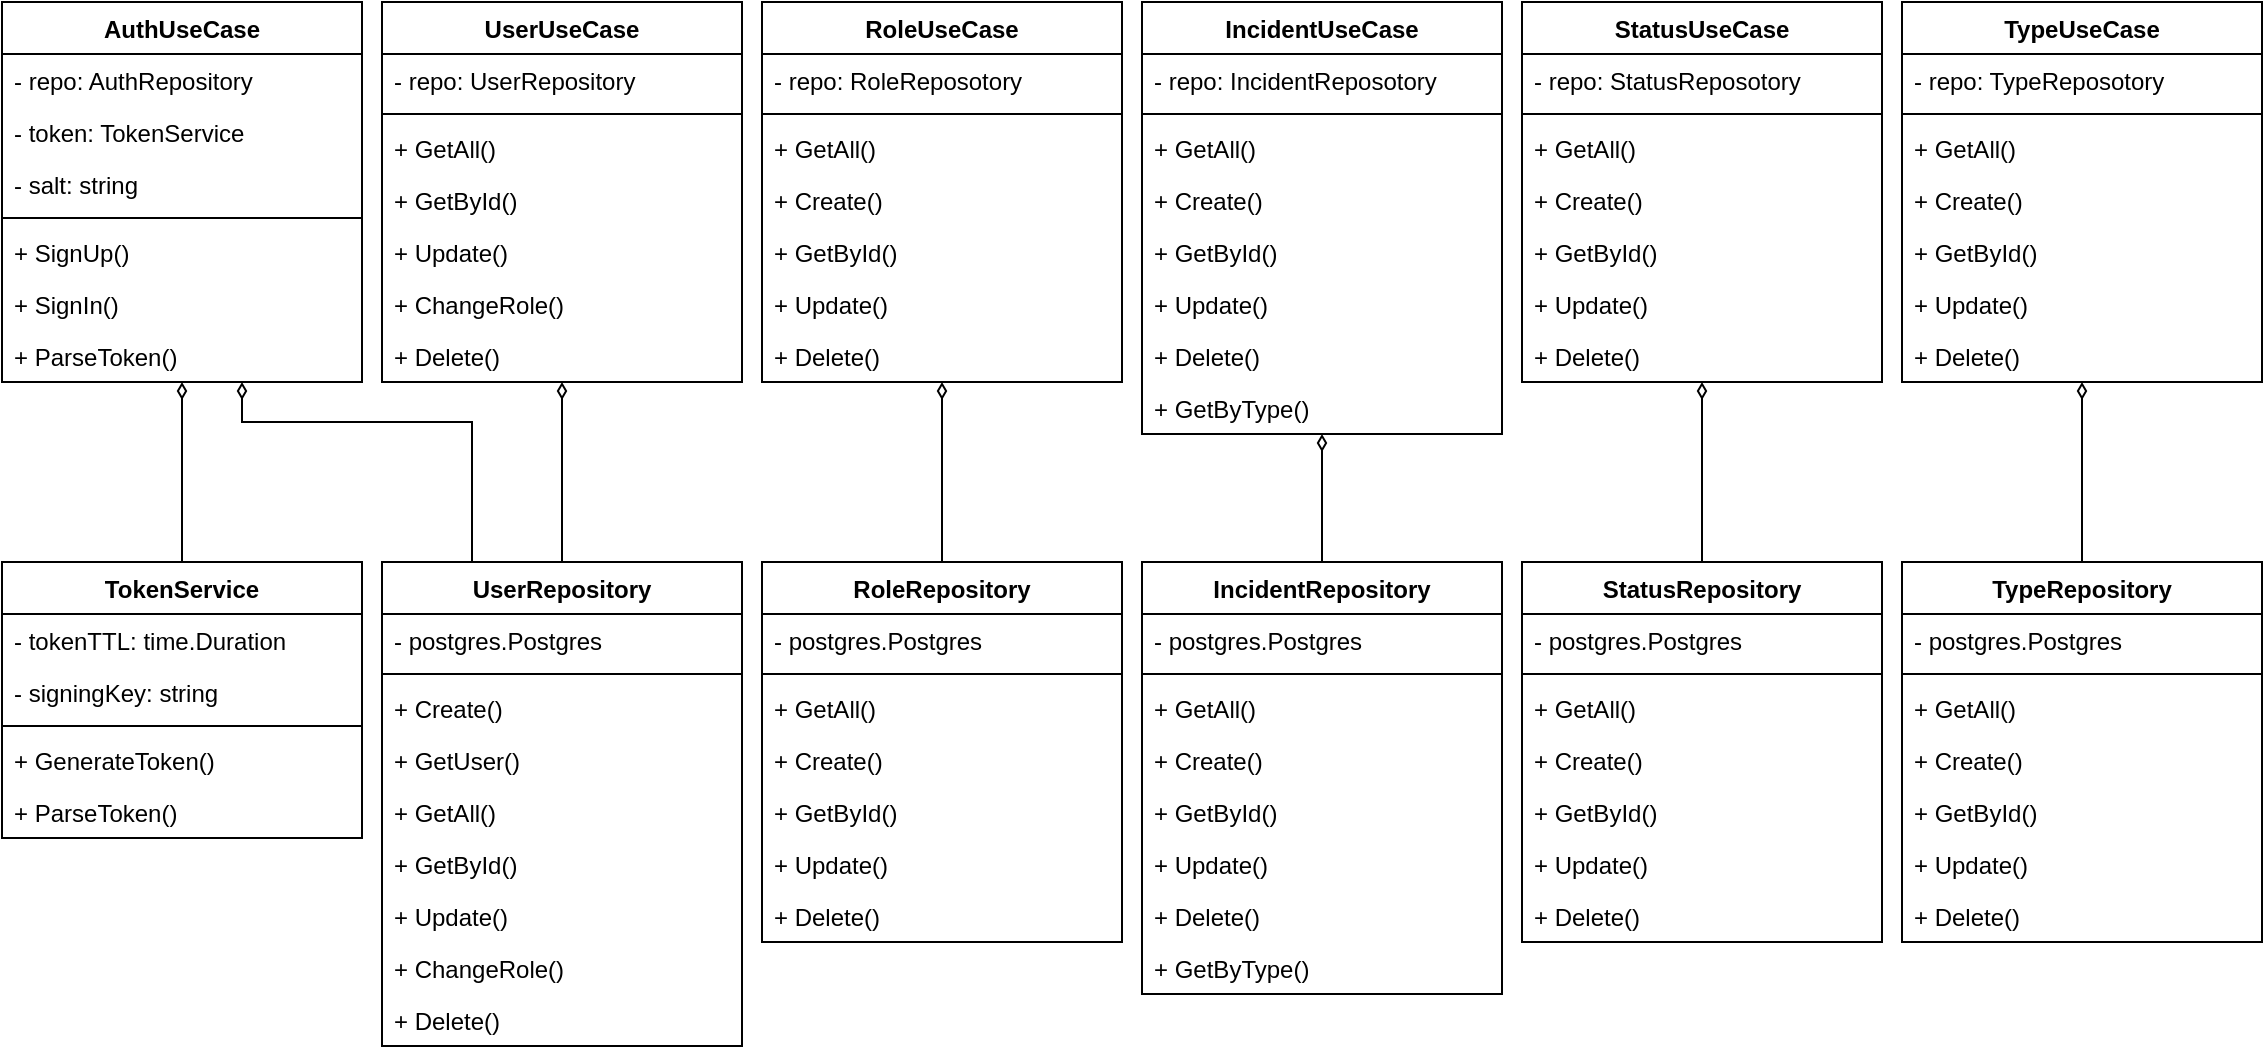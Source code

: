 <mxfile version="20.4.0" type="device"><diagram id="hxi-v8QIqHWtmSfcAYqs" name="Page-1"><mxGraphModel dx="3370" dy="1910" grid="1" gridSize="10" guides="1" tooltips="1" connect="1" arrows="1" fold="1" page="1" pageScale="1" pageWidth="827" pageHeight="1169" math="0" shadow="0"><root><mxCell id="0"/><mxCell id="1" parent="0"/><mxCell id="-iTE9KwdI8oglLMs2xam-2" style="edgeStyle=orthogonalEdgeStyle;rounded=0;orthogonalLoop=1;jettySize=auto;html=1;exitX=0.5;exitY=1;exitDx=0;exitDy=0;entryX=0.5;entryY=0;entryDx=0;entryDy=0;endArrow=none;endFill=0;startArrow=diamondThin;startFill=0;" parent="1" source="R_K7-tKLQok7A11dLShq-54" target="R_K7-tKLQok7A11dLShq-229" edge="1"><mxGeometry relative="1" as="geometry"/></mxCell><mxCell id="R_K7-tKLQok7A11dLShq-54" value="AuthUseCase" style="swimlane;fontStyle=1;align=center;verticalAlign=top;childLayout=stackLayout;horizontal=1;startSize=26;horizontalStack=0;resizeParent=1;resizeParentMax=0;resizeLast=0;collapsible=1;marginBottom=0;" parent="1" vertex="1"><mxGeometry x="440" y="120" width="180" height="190" as="geometry"/></mxCell><mxCell id="R_K7-tKLQok7A11dLShq-55" value="- repo: AuthRepository&#xA;" style="text;strokeColor=none;fillColor=none;align=left;verticalAlign=top;spacingLeft=4;spacingRight=4;overflow=hidden;rotatable=0;points=[[0,0.5],[1,0.5]];portConstraint=eastwest;" parent="R_K7-tKLQok7A11dLShq-54" vertex="1"><mxGeometry y="26" width="180" height="26" as="geometry"/></mxCell><mxCell id="R_K7-tKLQok7A11dLShq-101" value="- token: TokenService" style="text;strokeColor=none;fillColor=none;align=left;verticalAlign=top;spacingLeft=4;spacingRight=4;overflow=hidden;rotatable=0;points=[[0,0.5],[1,0.5]];portConstraint=eastwest;" parent="R_K7-tKLQok7A11dLShq-54" vertex="1"><mxGeometry y="52" width="180" height="26" as="geometry"/></mxCell><mxCell id="R_K7-tKLQok7A11dLShq-100" value="- salt: string" style="text;strokeColor=none;fillColor=none;align=left;verticalAlign=top;spacingLeft=4;spacingRight=4;overflow=hidden;rotatable=0;points=[[0,0.5],[1,0.5]];portConstraint=eastwest;" parent="R_K7-tKLQok7A11dLShq-54" vertex="1"><mxGeometry y="78" width="180" height="26" as="geometry"/></mxCell><mxCell id="R_K7-tKLQok7A11dLShq-56" value="" style="line;strokeWidth=1;fillColor=none;align=left;verticalAlign=middle;spacingTop=-1;spacingLeft=3;spacingRight=3;rotatable=0;labelPosition=right;points=[];portConstraint=eastwest;strokeColor=inherit;" parent="R_K7-tKLQok7A11dLShq-54" vertex="1"><mxGeometry y="104" width="180" height="8" as="geometry"/></mxCell><mxCell id="R_K7-tKLQok7A11dLShq-57" value="+ SignUp()&#xA;" style="text;strokeColor=none;fillColor=none;align=left;verticalAlign=top;spacingLeft=4;spacingRight=4;overflow=hidden;rotatable=0;points=[[0,0.5],[1,0.5]];portConstraint=eastwest;" parent="R_K7-tKLQok7A11dLShq-54" vertex="1"><mxGeometry y="112" width="180" height="26" as="geometry"/></mxCell><mxCell id="R_K7-tKLQok7A11dLShq-58" value="+ SignIn()" style="text;strokeColor=none;fillColor=none;align=left;verticalAlign=top;spacingLeft=4;spacingRight=4;overflow=hidden;rotatable=0;points=[[0,0.5],[1,0.5]];portConstraint=eastwest;" parent="R_K7-tKLQok7A11dLShq-54" vertex="1"><mxGeometry y="138" width="180" height="26" as="geometry"/></mxCell><mxCell id="R_K7-tKLQok7A11dLShq-102" value="+ ParseToken()" style="text;strokeColor=none;fillColor=none;align=left;verticalAlign=top;spacingLeft=4;spacingRight=4;overflow=hidden;rotatable=0;points=[[0,0.5],[1,0.5]];portConstraint=eastwest;" parent="R_K7-tKLQok7A11dLShq-54" vertex="1"><mxGeometry y="164" width="180" height="26" as="geometry"/></mxCell><mxCell id="-iTE9KwdI8oglLMs2xam-5" style="edgeStyle=orthogonalEdgeStyle;rounded=0;orthogonalLoop=1;jettySize=auto;html=1;exitX=0.5;exitY=1;exitDx=0;exitDy=0;startArrow=diamondThin;startFill=0;endArrow=none;endFill=0;" parent="1" source="R_K7-tKLQok7A11dLShq-59" target="R_K7-tKLQok7A11dLShq-188" edge="1"><mxGeometry relative="1" as="geometry"/></mxCell><mxCell id="R_K7-tKLQok7A11dLShq-59" value="UserUseCase" style="swimlane;fontStyle=1;align=center;verticalAlign=top;childLayout=stackLayout;horizontal=1;startSize=26;horizontalStack=0;resizeParent=1;resizeParentMax=0;resizeLast=0;collapsible=1;marginBottom=0;" parent="1" vertex="1"><mxGeometry x="630" y="120" width="180" height="190" as="geometry"/></mxCell><mxCell id="R_K7-tKLQok7A11dLShq-60" value="- repo: UserRepository" style="text;strokeColor=none;fillColor=none;align=left;verticalAlign=top;spacingLeft=4;spacingRight=4;overflow=hidden;rotatable=0;points=[[0,0.5],[1,0.5]];portConstraint=eastwest;" parent="R_K7-tKLQok7A11dLShq-59" vertex="1"><mxGeometry y="26" width="180" height="26" as="geometry"/></mxCell><mxCell id="R_K7-tKLQok7A11dLShq-61" value="" style="line;strokeWidth=1;fillColor=none;align=left;verticalAlign=middle;spacingTop=-1;spacingLeft=3;spacingRight=3;rotatable=0;labelPosition=right;points=[];portConstraint=eastwest;strokeColor=inherit;" parent="R_K7-tKLQok7A11dLShq-59" vertex="1"><mxGeometry y="52" width="180" height="8" as="geometry"/></mxCell><mxCell id="R_K7-tKLQok7A11dLShq-62" value="+ GetAll()" style="text;strokeColor=none;fillColor=none;align=left;verticalAlign=top;spacingLeft=4;spacingRight=4;overflow=hidden;rotatable=0;points=[[0,0.5],[1,0.5]];portConstraint=eastwest;" parent="R_K7-tKLQok7A11dLShq-59" vertex="1"><mxGeometry y="60" width="180" height="26" as="geometry"/></mxCell><mxCell id="R_K7-tKLQok7A11dLShq-63" value="+ GetById()" style="text;strokeColor=none;fillColor=none;align=left;verticalAlign=top;spacingLeft=4;spacingRight=4;overflow=hidden;rotatable=0;points=[[0,0.5],[1,0.5]];portConstraint=eastwest;" parent="R_K7-tKLQok7A11dLShq-59" vertex="1"><mxGeometry y="86" width="180" height="26" as="geometry"/></mxCell><mxCell id="R_K7-tKLQok7A11dLShq-64" value="+ Update()  &#xA;" style="text;strokeColor=none;fillColor=none;align=left;verticalAlign=top;spacingLeft=4;spacingRight=4;overflow=hidden;rotatable=0;points=[[0,0.5],[1,0.5]];portConstraint=eastwest;" parent="R_K7-tKLQok7A11dLShq-59" vertex="1"><mxGeometry y="112" width="180" height="26" as="geometry"/></mxCell><mxCell id="R_K7-tKLQok7A11dLShq-65" value="+ ChangeRole()" style="text;strokeColor=none;fillColor=none;align=left;verticalAlign=top;spacingLeft=4;spacingRight=4;overflow=hidden;rotatable=0;points=[[0,0.5],[1,0.5]];portConstraint=eastwest;" parent="R_K7-tKLQok7A11dLShq-59" vertex="1"><mxGeometry y="138" width="180" height="26" as="geometry"/></mxCell><mxCell id="R_K7-tKLQok7A11dLShq-66" value="+ Delete()" style="text;strokeColor=none;fillColor=none;align=left;verticalAlign=top;spacingLeft=4;spacingRight=4;overflow=hidden;rotatable=0;points=[[0,0.5],[1,0.5]];portConstraint=eastwest;" parent="R_K7-tKLQok7A11dLShq-59" vertex="1"><mxGeometry y="164" width="180" height="26" as="geometry"/></mxCell><mxCell id="-iTE9KwdI8oglLMs2xam-7" style="edgeStyle=orthogonalEdgeStyle;rounded=0;orthogonalLoop=1;jettySize=auto;html=1;startArrow=diamondThin;startFill=0;endArrow=none;endFill=0;" parent="1" source="R_K7-tKLQok7A11dLShq-67" target="R_K7-tKLQok7A11dLShq-196" edge="1"><mxGeometry relative="1" as="geometry"/></mxCell><mxCell id="R_K7-tKLQok7A11dLShq-67" value="IncidentUseCase" style="swimlane;fontStyle=1;align=center;verticalAlign=top;childLayout=stackLayout;horizontal=1;startSize=26;horizontalStack=0;resizeParent=1;resizeParentMax=0;resizeLast=0;collapsible=1;marginBottom=0;" parent="1" vertex="1"><mxGeometry x="1010" y="120" width="180" height="216" as="geometry"/></mxCell><mxCell id="R_K7-tKLQok7A11dLShq-68" value="- repo: IncidentReposotory" style="text;strokeColor=none;fillColor=none;align=left;verticalAlign=top;spacingLeft=4;spacingRight=4;overflow=hidden;rotatable=0;points=[[0,0.5],[1,0.5]];portConstraint=eastwest;" parent="R_K7-tKLQok7A11dLShq-67" vertex="1"><mxGeometry y="26" width="180" height="26" as="geometry"/></mxCell><mxCell id="R_K7-tKLQok7A11dLShq-69" value="" style="line;strokeWidth=1;fillColor=none;align=left;verticalAlign=middle;spacingTop=-1;spacingLeft=3;spacingRight=3;rotatable=0;labelPosition=right;points=[];portConstraint=eastwest;strokeColor=inherit;" parent="R_K7-tKLQok7A11dLShq-67" vertex="1"><mxGeometry y="52" width="180" height="8" as="geometry"/></mxCell><mxCell id="R_K7-tKLQok7A11dLShq-70" value="+ GetAll()" style="text;strokeColor=none;fillColor=none;align=left;verticalAlign=top;spacingLeft=4;spacingRight=4;overflow=hidden;rotatable=0;points=[[0,0.5],[1,0.5]];portConstraint=eastwest;" parent="R_K7-tKLQok7A11dLShq-67" vertex="1"><mxGeometry y="60" width="180" height="26" as="geometry"/></mxCell><mxCell id="R_K7-tKLQok7A11dLShq-71" value="+ Create()" style="text;strokeColor=none;fillColor=none;align=left;verticalAlign=top;spacingLeft=4;spacingRight=4;overflow=hidden;rotatable=0;points=[[0,0.5],[1,0.5]];portConstraint=eastwest;" parent="R_K7-tKLQok7A11dLShq-67" vertex="1"><mxGeometry y="86" width="180" height="26" as="geometry"/></mxCell><mxCell id="R_K7-tKLQok7A11dLShq-72" value="+ GetById()" style="text;strokeColor=none;fillColor=none;align=left;verticalAlign=top;spacingLeft=4;spacingRight=4;overflow=hidden;rotatable=0;points=[[0,0.5],[1,0.5]];portConstraint=eastwest;" parent="R_K7-tKLQok7A11dLShq-67" vertex="1"><mxGeometry y="112" width="180" height="26" as="geometry"/></mxCell><mxCell id="R_K7-tKLQok7A11dLShq-73" value="+ Update()  &#xA;" style="text;strokeColor=none;fillColor=none;align=left;verticalAlign=top;spacingLeft=4;spacingRight=4;overflow=hidden;rotatable=0;points=[[0,0.5],[1,0.5]];portConstraint=eastwest;" parent="R_K7-tKLQok7A11dLShq-67" vertex="1"><mxGeometry y="138" width="180" height="26" as="geometry"/></mxCell><mxCell id="R_K7-tKLQok7A11dLShq-74" value="+ Delete()" style="text;strokeColor=none;fillColor=none;align=left;verticalAlign=top;spacingLeft=4;spacingRight=4;overflow=hidden;rotatable=0;points=[[0,0.5],[1,0.5]];portConstraint=eastwest;" parent="R_K7-tKLQok7A11dLShq-67" vertex="1"><mxGeometry y="164" width="180" height="26" as="geometry"/></mxCell><mxCell id="R_K7-tKLQok7A11dLShq-75" value="+ GetByType()" style="text;strokeColor=none;fillColor=none;align=left;verticalAlign=top;spacingLeft=4;spacingRight=4;overflow=hidden;rotatable=0;points=[[0,0.5],[1,0.5]];portConstraint=eastwest;" parent="R_K7-tKLQok7A11dLShq-67" vertex="1"><mxGeometry y="190" width="180" height="26" as="geometry"/></mxCell><mxCell id="-iTE9KwdI8oglLMs2xam-8" style="edgeStyle=orthogonalEdgeStyle;rounded=0;orthogonalLoop=1;jettySize=auto;html=1;entryX=0.5;entryY=0;entryDx=0;entryDy=0;startArrow=diamondThin;startFill=0;endArrow=none;endFill=0;" parent="1" source="R_K7-tKLQok7A11dLShq-113" target="R_K7-tKLQok7A11dLShq-213" edge="1"><mxGeometry relative="1" as="geometry"/></mxCell><mxCell id="R_K7-tKLQok7A11dLShq-113" value="StatusUseCase" style="swimlane;fontStyle=1;align=center;verticalAlign=top;childLayout=stackLayout;horizontal=1;startSize=26;horizontalStack=0;resizeParent=1;resizeParentMax=0;resizeLast=0;collapsible=1;marginBottom=0;" parent="1" vertex="1"><mxGeometry x="1200" y="120" width="180" height="190" as="geometry"/></mxCell><mxCell id="R_K7-tKLQok7A11dLShq-114" value="- repo: StatusReposotory" style="text;strokeColor=none;fillColor=none;align=left;verticalAlign=top;spacingLeft=4;spacingRight=4;overflow=hidden;rotatable=0;points=[[0,0.5],[1,0.5]];portConstraint=eastwest;" parent="R_K7-tKLQok7A11dLShq-113" vertex="1"><mxGeometry y="26" width="180" height="26" as="geometry"/></mxCell><mxCell id="R_K7-tKLQok7A11dLShq-115" value="" style="line;strokeWidth=1;fillColor=none;align=left;verticalAlign=middle;spacingTop=-1;spacingLeft=3;spacingRight=3;rotatable=0;labelPosition=right;points=[];portConstraint=eastwest;strokeColor=inherit;" parent="R_K7-tKLQok7A11dLShq-113" vertex="1"><mxGeometry y="52" width="180" height="8" as="geometry"/></mxCell><mxCell id="R_K7-tKLQok7A11dLShq-116" value="+ GetAll()" style="text;strokeColor=none;fillColor=none;align=left;verticalAlign=top;spacingLeft=4;spacingRight=4;overflow=hidden;rotatable=0;points=[[0,0.5],[1,0.5]];portConstraint=eastwest;" parent="R_K7-tKLQok7A11dLShq-113" vertex="1"><mxGeometry y="60" width="180" height="26" as="geometry"/></mxCell><mxCell id="R_K7-tKLQok7A11dLShq-117" value="+ Create()" style="text;strokeColor=none;fillColor=none;align=left;verticalAlign=top;spacingLeft=4;spacingRight=4;overflow=hidden;rotatable=0;points=[[0,0.5],[1,0.5]];portConstraint=eastwest;" parent="R_K7-tKLQok7A11dLShq-113" vertex="1"><mxGeometry y="86" width="180" height="26" as="geometry"/></mxCell><mxCell id="R_K7-tKLQok7A11dLShq-118" value="+ GetById()" style="text;strokeColor=none;fillColor=none;align=left;verticalAlign=top;spacingLeft=4;spacingRight=4;overflow=hidden;rotatable=0;points=[[0,0.5],[1,0.5]];portConstraint=eastwest;" parent="R_K7-tKLQok7A11dLShq-113" vertex="1"><mxGeometry y="112" width="180" height="26" as="geometry"/></mxCell><mxCell id="R_K7-tKLQok7A11dLShq-119" value="+ Update()  &#xA;" style="text;strokeColor=none;fillColor=none;align=left;verticalAlign=top;spacingLeft=4;spacingRight=4;overflow=hidden;rotatable=0;points=[[0,0.5],[1,0.5]];portConstraint=eastwest;" parent="R_K7-tKLQok7A11dLShq-113" vertex="1"><mxGeometry y="138" width="180" height="26" as="geometry"/></mxCell><mxCell id="R_K7-tKLQok7A11dLShq-120" value="+ Delete()" style="text;strokeColor=none;fillColor=none;align=left;verticalAlign=top;spacingLeft=4;spacingRight=4;overflow=hidden;rotatable=0;points=[[0,0.5],[1,0.5]];portConstraint=eastwest;" parent="R_K7-tKLQok7A11dLShq-113" vertex="1"><mxGeometry y="164" width="180" height="26" as="geometry"/></mxCell><mxCell id="-iTE9KwdI8oglLMs2xam-9" style="edgeStyle=orthogonalEdgeStyle;rounded=0;orthogonalLoop=1;jettySize=auto;html=1;startArrow=diamondThin;startFill=0;endArrow=none;endFill=0;" parent="1" source="R_K7-tKLQok7A11dLShq-121" target="R_K7-tKLQok7A11dLShq-221" edge="1"><mxGeometry relative="1" as="geometry"/></mxCell><mxCell id="R_K7-tKLQok7A11dLShq-121" value="TypeUseCase" style="swimlane;fontStyle=1;align=center;verticalAlign=top;childLayout=stackLayout;horizontal=1;startSize=26;horizontalStack=0;resizeParent=1;resizeParentMax=0;resizeLast=0;collapsible=1;marginBottom=0;" parent="1" vertex="1"><mxGeometry x="1390" y="120" width="180" height="190" as="geometry"/></mxCell><mxCell id="R_K7-tKLQok7A11dLShq-122" value="- repo: TypeReposotory" style="text;strokeColor=none;fillColor=none;align=left;verticalAlign=top;spacingLeft=4;spacingRight=4;overflow=hidden;rotatable=0;points=[[0,0.5],[1,0.5]];portConstraint=eastwest;" parent="R_K7-tKLQok7A11dLShq-121" vertex="1"><mxGeometry y="26" width="180" height="26" as="geometry"/></mxCell><mxCell id="R_K7-tKLQok7A11dLShq-123" value="" style="line;strokeWidth=1;fillColor=none;align=left;verticalAlign=middle;spacingTop=-1;spacingLeft=3;spacingRight=3;rotatable=0;labelPosition=right;points=[];portConstraint=eastwest;strokeColor=inherit;" parent="R_K7-tKLQok7A11dLShq-121" vertex="1"><mxGeometry y="52" width="180" height="8" as="geometry"/></mxCell><mxCell id="R_K7-tKLQok7A11dLShq-124" value="+ GetAll()" style="text;strokeColor=none;fillColor=none;align=left;verticalAlign=top;spacingLeft=4;spacingRight=4;overflow=hidden;rotatable=0;points=[[0,0.5],[1,0.5]];portConstraint=eastwest;" parent="R_K7-tKLQok7A11dLShq-121" vertex="1"><mxGeometry y="60" width="180" height="26" as="geometry"/></mxCell><mxCell id="R_K7-tKLQok7A11dLShq-125" value="+ Create()" style="text;strokeColor=none;fillColor=none;align=left;verticalAlign=top;spacingLeft=4;spacingRight=4;overflow=hidden;rotatable=0;points=[[0,0.5],[1,0.5]];portConstraint=eastwest;" parent="R_K7-tKLQok7A11dLShq-121" vertex="1"><mxGeometry y="86" width="180" height="26" as="geometry"/></mxCell><mxCell id="R_K7-tKLQok7A11dLShq-126" value="+ GetById()" style="text;strokeColor=none;fillColor=none;align=left;verticalAlign=top;spacingLeft=4;spacingRight=4;overflow=hidden;rotatable=0;points=[[0,0.5],[1,0.5]];portConstraint=eastwest;" parent="R_K7-tKLQok7A11dLShq-121" vertex="1"><mxGeometry y="112" width="180" height="26" as="geometry"/></mxCell><mxCell id="R_K7-tKLQok7A11dLShq-127" value="+ Update()  &#xA;" style="text;strokeColor=none;fillColor=none;align=left;verticalAlign=top;spacingLeft=4;spacingRight=4;overflow=hidden;rotatable=0;points=[[0,0.5],[1,0.5]];portConstraint=eastwest;" parent="R_K7-tKLQok7A11dLShq-121" vertex="1"><mxGeometry y="138" width="180" height="26" as="geometry"/></mxCell><mxCell id="R_K7-tKLQok7A11dLShq-128" value="+ Delete()" style="text;strokeColor=none;fillColor=none;align=left;verticalAlign=top;spacingLeft=4;spacingRight=4;overflow=hidden;rotatable=0;points=[[0,0.5],[1,0.5]];portConstraint=eastwest;" parent="R_K7-tKLQok7A11dLShq-121" vertex="1"><mxGeometry y="164" width="180" height="26" as="geometry"/></mxCell><mxCell id="R_K7-tKLQok7A11dLShq-188" value="UserRepository" style="swimlane;fontStyle=1;align=center;verticalAlign=top;childLayout=stackLayout;horizontal=1;startSize=26;horizontalStack=0;resizeParent=1;resizeParentMax=0;resizeLast=0;collapsible=1;marginBottom=0;" parent="1" vertex="1"><mxGeometry x="630" y="400" width="180" height="242" as="geometry"/></mxCell><mxCell id="-iTE9KwdI8oglLMs2xam-10" value="- postgres.Postgres" style="text;strokeColor=none;fillColor=none;align=left;verticalAlign=top;spacingLeft=4;spacingRight=4;overflow=hidden;rotatable=0;points=[[0,0.5],[1,0.5]];portConstraint=eastwest;" parent="R_K7-tKLQok7A11dLShq-188" vertex="1"><mxGeometry y="26" width="180" height="26" as="geometry"/></mxCell><mxCell id="R_K7-tKLQok7A11dLShq-190" value="" style="line;strokeWidth=1;fillColor=none;align=left;verticalAlign=middle;spacingTop=-1;spacingLeft=3;spacingRight=3;rotatable=0;labelPosition=right;points=[];portConstraint=eastwest;strokeColor=inherit;" parent="R_K7-tKLQok7A11dLShq-188" vertex="1"><mxGeometry y="52" width="180" height="8" as="geometry"/></mxCell><mxCell id="R_K7-tKLQok7A11dLShq-241" value="+ Create()" style="text;strokeColor=none;fillColor=none;align=left;verticalAlign=top;spacingLeft=4;spacingRight=4;overflow=hidden;rotatable=0;points=[[0,0.5],[1,0.5]];portConstraint=eastwest;" parent="R_K7-tKLQok7A11dLShq-188" vertex="1"><mxGeometry y="60" width="180" height="26" as="geometry"/></mxCell><mxCell id="R_K7-tKLQok7A11dLShq-242" value="+ GetUser()" style="text;strokeColor=none;fillColor=none;align=left;verticalAlign=top;spacingLeft=4;spacingRight=4;overflow=hidden;rotatable=0;points=[[0,0.5],[1,0.5]];portConstraint=eastwest;" parent="R_K7-tKLQok7A11dLShq-188" vertex="1"><mxGeometry y="86" width="180" height="26" as="geometry"/></mxCell><mxCell id="R_K7-tKLQok7A11dLShq-191" value="+ GetAll()" style="text;strokeColor=none;fillColor=none;align=left;verticalAlign=top;spacingLeft=4;spacingRight=4;overflow=hidden;rotatable=0;points=[[0,0.5],[1,0.5]];portConstraint=eastwest;" parent="R_K7-tKLQok7A11dLShq-188" vertex="1"><mxGeometry y="112" width="180" height="26" as="geometry"/></mxCell><mxCell id="R_K7-tKLQok7A11dLShq-192" value="+ GetById()" style="text;strokeColor=none;fillColor=none;align=left;verticalAlign=top;spacingLeft=4;spacingRight=4;overflow=hidden;rotatable=0;points=[[0,0.5],[1,0.5]];portConstraint=eastwest;" parent="R_K7-tKLQok7A11dLShq-188" vertex="1"><mxGeometry y="138" width="180" height="26" as="geometry"/></mxCell><mxCell id="R_K7-tKLQok7A11dLShq-193" value="+ Update()  &#xA;" style="text;strokeColor=none;fillColor=none;align=left;verticalAlign=top;spacingLeft=4;spacingRight=4;overflow=hidden;rotatable=0;points=[[0,0.5],[1,0.5]];portConstraint=eastwest;" parent="R_K7-tKLQok7A11dLShq-188" vertex="1"><mxGeometry y="164" width="180" height="26" as="geometry"/></mxCell><mxCell id="R_K7-tKLQok7A11dLShq-194" value="+ ChangeRole()" style="text;strokeColor=none;fillColor=none;align=left;verticalAlign=top;spacingLeft=4;spacingRight=4;overflow=hidden;rotatable=0;points=[[0,0.5],[1,0.5]];portConstraint=eastwest;" parent="R_K7-tKLQok7A11dLShq-188" vertex="1"><mxGeometry y="190" width="180" height="26" as="geometry"/></mxCell><mxCell id="R_K7-tKLQok7A11dLShq-195" value="+ Delete()" style="text;strokeColor=none;fillColor=none;align=left;verticalAlign=top;spacingLeft=4;spacingRight=4;overflow=hidden;rotatable=0;points=[[0,0.5],[1,0.5]];portConstraint=eastwest;" parent="R_K7-tKLQok7A11dLShq-188" vertex="1"><mxGeometry y="216" width="180" height="26" as="geometry"/></mxCell><mxCell id="R_K7-tKLQok7A11dLShq-205" value="RoleRepository" style="swimlane;fontStyle=1;align=center;verticalAlign=top;childLayout=stackLayout;horizontal=1;startSize=26;horizontalStack=0;resizeParent=1;resizeParentMax=0;resizeLast=0;collapsible=1;marginBottom=0;" parent="1" vertex="1"><mxGeometry x="820" y="400" width="180" height="190" as="geometry"/></mxCell><mxCell id="-iTE9KwdI8oglLMs2xam-11" value="- postgres.Postgres" style="text;strokeColor=none;fillColor=none;align=left;verticalAlign=top;spacingLeft=4;spacingRight=4;overflow=hidden;rotatable=0;points=[[0,0.5],[1,0.5]];portConstraint=eastwest;" parent="R_K7-tKLQok7A11dLShq-205" vertex="1"><mxGeometry y="26" width="180" height="26" as="geometry"/></mxCell><mxCell id="R_K7-tKLQok7A11dLShq-207" value="" style="line;strokeWidth=1;fillColor=none;align=left;verticalAlign=middle;spacingTop=-1;spacingLeft=3;spacingRight=3;rotatable=0;labelPosition=right;points=[];portConstraint=eastwest;strokeColor=inherit;" parent="R_K7-tKLQok7A11dLShq-205" vertex="1"><mxGeometry y="52" width="180" height="8" as="geometry"/></mxCell><mxCell id="R_K7-tKLQok7A11dLShq-208" value="+ GetAll()" style="text;strokeColor=none;fillColor=none;align=left;verticalAlign=top;spacingLeft=4;spacingRight=4;overflow=hidden;rotatable=0;points=[[0,0.5],[1,0.5]];portConstraint=eastwest;" parent="R_K7-tKLQok7A11dLShq-205" vertex="1"><mxGeometry y="60" width="180" height="26" as="geometry"/></mxCell><mxCell id="R_K7-tKLQok7A11dLShq-209" value="+ Create()" style="text;strokeColor=none;fillColor=none;align=left;verticalAlign=top;spacingLeft=4;spacingRight=4;overflow=hidden;rotatable=0;points=[[0,0.5],[1,0.5]];portConstraint=eastwest;" parent="R_K7-tKLQok7A11dLShq-205" vertex="1"><mxGeometry y="86" width="180" height="26" as="geometry"/></mxCell><mxCell id="R_K7-tKLQok7A11dLShq-210" value="+ GetById()" style="text;strokeColor=none;fillColor=none;align=left;verticalAlign=top;spacingLeft=4;spacingRight=4;overflow=hidden;rotatable=0;points=[[0,0.5],[1,0.5]];portConstraint=eastwest;" parent="R_K7-tKLQok7A11dLShq-205" vertex="1"><mxGeometry y="112" width="180" height="26" as="geometry"/></mxCell><mxCell id="R_K7-tKLQok7A11dLShq-211" value="+ Update()  &#xA;" style="text;strokeColor=none;fillColor=none;align=left;verticalAlign=top;spacingLeft=4;spacingRight=4;overflow=hidden;rotatable=0;points=[[0,0.5],[1,0.5]];portConstraint=eastwest;" parent="R_K7-tKLQok7A11dLShq-205" vertex="1"><mxGeometry y="138" width="180" height="26" as="geometry"/></mxCell><mxCell id="R_K7-tKLQok7A11dLShq-212" value="+ Delete()" style="text;strokeColor=none;fillColor=none;align=left;verticalAlign=top;spacingLeft=4;spacingRight=4;overflow=hidden;rotatable=0;points=[[0,0.5],[1,0.5]];portConstraint=eastwest;" parent="R_K7-tKLQok7A11dLShq-205" vertex="1"><mxGeometry y="164" width="180" height="26" as="geometry"/></mxCell><mxCell id="R_K7-tKLQok7A11dLShq-213" value="StatusRepository" style="swimlane;fontStyle=1;align=center;verticalAlign=top;childLayout=stackLayout;horizontal=1;startSize=26;horizontalStack=0;resizeParent=1;resizeParentMax=0;resizeLast=0;collapsible=1;marginBottom=0;" parent="1" vertex="1"><mxGeometry x="1200" y="400" width="180" height="190" as="geometry"/></mxCell><mxCell id="-iTE9KwdI8oglLMs2xam-13" value="- postgres.Postgres" style="text;strokeColor=none;fillColor=none;align=left;verticalAlign=top;spacingLeft=4;spacingRight=4;overflow=hidden;rotatable=0;points=[[0,0.5],[1,0.5]];portConstraint=eastwest;" parent="R_K7-tKLQok7A11dLShq-213" vertex="1"><mxGeometry y="26" width="180" height="26" as="geometry"/></mxCell><mxCell id="R_K7-tKLQok7A11dLShq-215" value="" style="line;strokeWidth=1;fillColor=none;align=left;verticalAlign=middle;spacingTop=-1;spacingLeft=3;spacingRight=3;rotatable=0;labelPosition=right;points=[];portConstraint=eastwest;strokeColor=inherit;" parent="R_K7-tKLQok7A11dLShq-213" vertex="1"><mxGeometry y="52" width="180" height="8" as="geometry"/></mxCell><mxCell id="R_K7-tKLQok7A11dLShq-216" value="+ GetAll()" style="text;strokeColor=none;fillColor=none;align=left;verticalAlign=top;spacingLeft=4;spacingRight=4;overflow=hidden;rotatable=0;points=[[0,0.5],[1,0.5]];portConstraint=eastwest;" parent="R_K7-tKLQok7A11dLShq-213" vertex="1"><mxGeometry y="60" width="180" height="26" as="geometry"/></mxCell><mxCell id="R_K7-tKLQok7A11dLShq-217" value="+ Create()" style="text;strokeColor=none;fillColor=none;align=left;verticalAlign=top;spacingLeft=4;spacingRight=4;overflow=hidden;rotatable=0;points=[[0,0.5],[1,0.5]];portConstraint=eastwest;" parent="R_K7-tKLQok7A11dLShq-213" vertex="1"><mxGeometry y="86" width="180" height="26" as="geometry"/></mxCell><mxCell id="R_K7-tKLQok7A11dLShq-218" value="+ GetById()" style="text;strokeColor=none;fillColor=none;align=left;verticalAlign=top;spacingLeft=4;spacingRight=4;overflow=hidden;rotatable=0;points=[[0,0.5],[1,0.5]];portConstraint=eastwest;" parent="R_K7-tKLQok7A11dLShq-213" vertex="1"><mxGeometry y="112" width="180" height="26" as="geometry"/></mxCell><mxCell id="R_K7-tKLQok7A11dLShq-219" value="+ Update()  &#xA;" style="text;strokeColor=none;fillColor=none;align=left;verticalAlign=top;spacingLeft=4;spacingRight=4;overflow=hidden;rotatable=0;points=[[0,0.5],[1,0.5]];portConstraint=eastwest;" parent="R_K7-tKLQok7A11dLShq-213" vertex="1"><mxGeometry y="138" width="180" height="26" as="geometry"/></mxCell><mxCell id="R_K7-tKLQok7A11dLShq-220" value="+ Delete()" style="text;strokeColor=none;fillColor=none;align=left;verticalAlign=top;spacingLeft=4;spacingRight=4;overflow=hidden;rotatable=0;points=[[0,0.5],[1,0.5]];portConstraint=eastwest;" parent="R_K7-tKLQok7A11dLShq-213" vertex="1"><mxGeometry y="164" width="180" height="26" as="geometry"/></mxCell><mxCell id="R_K7-tKLQok7A11dLShq-196" value="IncidentRepository" style="swimlane;fontStyle=1;align=center;verticalAlign=top;childLayout=stackLayout;horizontal=1;startSize=26;horizontalStack=0;resizeParent=1;resizeParentMax=0;resizeLast=0;collapsible=1;marginBottom=0;" parent="1" vertex="1"><mxGeometry x="1010" y="400" width="180" height="216" as="geometry"/></mxCell><mxCell id="-iTE9KwdI8oglLMs2xam-12" value="- postgres.Postgres" style="text;strokeColor=none;fillColor=none;align=left;verticalAlign=top;spacingLeft=4;spacingRight=4;overflow=hidden;rotatable=0;points=[[0,0.5],[1,0.5]];portConstraint=eastwest;" parent="R_K7-tKLQok7A11dLShq-196" vertex="1"><mxGeometry y="26" width="180" height="26" as="geometry"/></mxCell><mxCell id="R_K7-tKLQok7A11dLShq-198" value="" style="line;strokeWidth=1;fillColor=none;align=left;verticalAlign=middle;spacingTop=-1;spacingLeft=3;spacingRight=3;rotatable=0;labelPosition=right;points=[];portConstraint=eastwest;strokeColor=inherit;" parent="R_K7-tKLQok7A11dLShq-196" vertex="1"><mxGeometry y="52" width="180" height="8" as="geometry"/></mxCell><mxCell id="R_K7-tKLQok7A11dLShq-199" value="+ GetAll()" style="text;strokeColor=none;fillColor=none;align=left;verticalAlign=top;spacingLeft=4;spacingRight=4;overflow=hidden;rotatable=0;points=[[0,0.5],[1,0.5]];portConstraint=eastwest;" parent="R_K7-tKLQok7A11dLShq-196" vertex="1"><mxGeometry y="60" width="180" height="26" as="geometry"/></mxCell><mxCell id="R_K7-tKLQok7A11dLShq-200" value="+ Create()" style="text;strokeColor=none;fillColor=none;align=left;verticalAlign=top;spacingLeft=4;spacingRight=4;overflow=hidden;rotatable=0;points=[[0,0.5],[1,0.5]];portConstraint=eastwest;" parent="R_K7-tKLQok7A11dLShq-196" vertex="1"><mxGeometry y="86" width="180" height="26" as="geometry"/></mxCell><mxCell id="R_K7-tKLQok7A11dLShq-201" value="+ GetById()" style="text;strokeColor=none;fillColor=none;align=left;verticalAlign=top;spacingLeft=4;spacingRight=4;overflow=hidden;rotatable=0;points=[[0,0.5],[1,0.5]];portConstraint=eastwest;" parent="R_K7-tKLQok7A11dLShq-196" vertex="1"><mxGeometry y="112" width="180" height="26" as="geometry"/></mxCell><mxCell id="R_K7-tKLQok7A11dLShq-202" value="+ Update()  &#xA;" style="text;strokeColor=none;fillColor=none;align=left;verticalAlign=top;spacingLeft=4;spacingRight=4;overflow=hidden;rotatable=0;points=[[0,0.5],[1,0.5]];portConstraint=eastwest;" parent="R_K7-tKLQok7A11dLShq-196" vertex="1"><mxGeometry y="138" width="180" height="26" as="geometry"/></mxCell><mxCell id="R_K7-tKLQok7A11dLShq-203" value="+ Delete()" style="text;strokeColor=none;fillColor=none;align=left;verticalAlign=top;spacingLeft=4;spacingRight=4;overflow=hidden;rotatable=0;points=[[0,0.5],[1,0.5]];portConstraint=eastwest;" parent="R_K7-tKLQok7A11dLShq-196" vertex="1"><mxGeometry y="164" width="180" height="26" as="geometry"/></mxCell><mxCell id="R_K7-tKLQok7A11dLShq-204" value="+ GetByType()" style="text;strokeColor=none;fillColor=none;align=left;verticalAlign=top;spacingLeft=4;spacingRight=4;overflow=hidden;rotatable=0;points=[[0,0.5],[1,0.5]];portConstraint=eastwest;" parent="R_K7-tKLQok7A11dLShq-196" vertex="1"><mxGeometry y="190" width="180" height="26" as="geometry"/></mxCell><mxCell id="R_K7-tKLQok7A11dLShq-221" value="TypeRepository" style="swimlane;fontStyle=1;align=center;verticalAlign=top;childLayout=stackLayout;horizontal=1;startSize=26;horizontalStack=0;resizeParent=1;resizeParentMax=0;resizeLast=0;collapsible=1;marginBottom=0;" parent="1" vertex="1"><mxGeometry x="1390" y="400" width="180" height="190" as="geometry"/></mxCell><mxCell id="-iTE9KwdI8oglLMs2xam-14" value="- postgres.Postgres" style="text;strokeColor=none;fillColor=none;align=left;verticalAlign=top;spacingLeft=4;spacingRight=4;overflow=hidden;rotatable=0;points=[[0,0.5],[1,0.5]];portConstraint=eastwest;" parent="R_K7-tKLQok7A11dLShq-221" vertex="1"><mxGeometry y="26" width="180" height="26" as="geometry"/></mxCell><mxCell id="R_K7-tKLQok7A11dLShq-223" value="" style="line;strokeWidth=1;fillColor=none;align=left;verticalAlign=middle;spacingTop=-1;spacingLeft=3;spacingRight=3;rotatable=0;labelPosition=right;points=[];portConstraint=eastwest;strokeColor=inherit;" parent="R_K7-tKLQok7A11dLShq-221" vertex="1"><mxGeometry y="52" width="180" height="8" as="geometry"/></mxCell><mxCell id="R_K7-tKLQok7A11dLShq-224" value="+ GetAll()" style="text;strokeColor=none;fillColor=none;align=left;verticalAlign=top;spacingLeft=4;spacingRight=4;overflow=hidden;rotatable=0;points=[[0,0.5],[1,0.5]];portConstraint=eastwest;" parent="R_K7-tKLQok7A11dLShq-221" vertex="1"><mxGeometry y="60" width="180" height="26" as="geometry"/></mxCell><mxCell id="R_K7-tKLQok7A11dLShq-225" value="+ Create()" style="text;strokeColor=none;fillColor=none;align=left;verticalAlign=top;spacingLeft=4;spacingRight=4;overflow=hidden;rotatable=0;points=[[0,0.5],[1,0.5]];portConstraint=eastwest;" parent="R_K7-tKLQok7A11dLShq-221" vertex="1"><mxGeometry y="86" width="180" height="26" as="geometry"/></mxCell><mxCell id="R_K7-tKLQok7A11dLShq-226" value="+ GetById()" style="text;strokeColor=none;fillColor=none;align=left;verticalAlign=top;spacingLeft=4;spacingRight=4;overflow=hidden;rotatable=0;points=[[0,0.5],[1,0.5]];portConstraint=eastwest;" parent="R_K7-tKLQok7A11dLShq-221" vertex="1"><mxGeometry y="112" width="180" height="26" as="geometry"/></mxCell><mxCell id="R_K7-tKLQok7A11dLShq-227" value="+ Update()  &#xA;" style="text;strokeColor=none;fillColor=none;align=left;verticalAlign=top;spacingLeft=4;spacingRight=4;overflow=hidden;rotatable=0;points=[[0,0.5],[1,0.5]];portConstraint=eastwest;" parent="R_K7-tKLQok7A11dLShq-221" vertex="1"><mxGeometry y="138" width="180" height="26" as="geometry"/></mxCell><mxCell id="R_K7-tKLQok7A11dLShq-228" value="+ Delete()" style="text;strokeColor=none;fillColor=none;align=left;verticalAlign=top;spacingLeft=4;spacingRight=4;overflow=hidden;rotatable=0;points=[[0,0.5],[1,0.5]];portConstraint=eastwest;" parent="R_K7-tKLQok7A11dLShq-221" vertex="1"><mxGeometry y="164" width="180" height="26" as="geometry"/></mxCell><mxCell id="-iTE9KwdI8oglLMs2xam-6" style="edgeStyle=orthogonalEdgeStyle;rounded=0;orthogonalLoop=1;jettySize=auto;html=1;exitX=0.5;exitY=1;exitDx=0;exitDy=0;startArrow=diamondThin;startFill=0;endArrow=none;endFill=0;" parent="1" source="R_K7-tKLQok7A11dLShq-104" target="R_K7-tKLQok7A11dLShq-205" edge="1"><mxGeometry relative="1" as="geometry"/></mxCell><mxCell id="R_K7-tKLQok7A11dLShq-104" value="RoleUseCase" style="swimlane;fontStyle=1;align=center;verticalAlign=top;childLayout=stackLayout;horizontal=1;startSize=26;horizontalStack=0;resizeParent=1;resizeParentMax=0;resizeLast=0;collapsible=1;marginBottom=0;" parent="1" vertex="1"><mxGeometry x="820" y="120" width="180" height="190" as="geometry"/></mxCell><mxCell id="R_K7-tKLQok7A11dLShq-105" value="- repo: RoleReposotory" style="text;strokeColor=none;fillColor=none;align=left;verticalAlign=top;spacingLeft=4;spacingRight=4;overflow=hidden;rotatable=0;points=[[0,0.5],[1,0.5]];portConstraint=eastwest;" parent="R_K7-tKLQok7A11dLShq-104" vertex="1"><mxGeometry y="26" width="180" height="26" as="geometry"/></mxCell><mxCell id="R_K7-tKLQok7A11dLShq-106" value="" style="line;strokeWidth=1;fillColor=none;align=left;verticalAlign=middle;spacingTop=-1;spacingLeft=3;spacingRight=3;rotatable=0;labelPosition=right;points=[];portConstraint=eastwest;strokeColor=inherit;" parent="R_K7-tKLQok7A11dLShq-104" vertex="1"><mxGeometry y="52" width="180" height="8" as="geometry"/></mxCell><mxCell id="R_K7-tKLQok7A11dLShq-107" value="+ GetAll()" style="text;strokeColor=none;fillColor=none;align=left;verticalAlign=top;spacingLeft=4;spacingRight=4;overflow=hidden;rotatable=0;points=[[0,0.5],[1,0.5]];portConstraint=eastwest;" parent="R_K7-tKLQok7A11dLShq-104" vertex="1"><mxGeometry y="60" width="180" height="26" as="geometry"/></mxCell><mxCell id="R_K7-tKLQok7A11dLShq-108" value="+ Create()" style="text;strokeColor=none;fillColor=none;align=left;verticalAlign=top;spacingLeft=4;spacingRight=4;overflow=hidden;rotatable=0;points=[[0,0.5],[1,0.5]];portConstraint=eastwest;" parent="R_K7-tKLQok7A11dLShq-104" vertex="1"><mxGeometry y="86" width="180" height="26" as="geometry"/></mxCell><mxCell id="R_K7-tKLQok7A11dLShq-109" value="+ GetById()" style="text;strokeColor=none;fillColor=none;align=left;verticalAlign=top;spacingLeft=4;spacingRight=4;overflow=hidden;rotatable=0;points=[[0,0.5],[1,0.5]];portConstraint=eastwest;" parent="R_K7-tKLQok7A11dLShq-104" vertex="1"><mxGeometry y="112" width="180" height="26" as="geometry"/></mxCell><mxCell id="R_K7-tKLQok7A11dLShq-110" value="+ Update()  &#xA;" style="text;strokeColor=none;fillColor=none;align=left;verticalAlign=top;spacingLeft=4;spacingRight=4;overflow=hidden;rotatable=0;points=[[0,0.5],[1,0.5]];portConstraint=eastwest;" parent="R_K7-tKLQok7A11dLShq-104" vertex="1"><mxGeometry y="138" width="180" height="26" as="geometry"/></mxCell><mxCell id="R_K7-tKLQok7A11dLShq-111" value="+ Delete()" style="text;strokeColor=none;fillColor=none;align=left;verticalAlign=top;spacingLeft=4;spacingRight=4;overflow=hidden;rotatable=0;points=[[0,0.5],[1,0.5]];portConstraint=eastwest;" parent="R_K7-tKLQok7A11dLShq-104" vertex="1"><mxGeometry y="164" width="180" height="26" as="geometry"/></mxCell><mxCell id="R_K7-tKLQok7A11dLShq-229" value="TokenService" style="swimlane;fontStyle=1;align=center;verticalAlign=top;childLayout=stackLayout;horizontal=1;startSize=26;horizontalStack=0;resizeParent=1;resizeParentMax=0;resizeLast=0;collapsible=1;marginBottom=0;" parent="1" vertex="1"><mxGeometry x="440" y="400" width="180" height="138" as="geometry"/></mxCell><mxCell id="R_K7-tKLQok7A11dLShq-230" value="- tokenTTL: time.Duration&#xA;" style="text;strokeColor=none;fillColor=none;align=left;verticalAlign=top;spacingLeft=4;spacingRight=4;overflow=hidden;rotatable=0;points=[[0,0.5],[1,0.5]];portConstraint=eastwest;" parent="R_K7-tKLQok7A11dLShq-229" vertex="1"><mxGeometry y="26" width="180" height="26" as="geometry"/></mxCell><mxCell id="R_K7-tKLQok7A11dLShq-231" value="- signingKey: string" style="text;strokeColor=none;fillColor=none;align=left;verticalAlign=top;spacingLeft=4;spacingRight=4;overflow=hidden;rotatable=0;points=[[0,0.5],[1,0.5]];portConstraint=eastwest;" parent="R_K7-tKLQok7A11dLShq-229" vertex="1"><mxGeometry y="52" width="180" height="26" as="geometry"/></mxCell><mxCell id="R_K7-tKLQok7A11dLShq-233" value="" style="line;strokeWidth=1;fillColor=none;align=left;verticalAlign=middle;spacingTop=-1;spacingLeft=3;spacingRight=3;rotatable=0;labelPosition=right;points=[];portConstraint=eastwest;strokeColor=inherit;" parent="R_K7-tKLQok7A11dLShq-229" vertex="1"><mxGeometry y="78" width="180" height="8" as="geometry"/></mxCell><mxCell id="R_K7-tKLQok7A11dLShq-234" value="+ GenerateToken()&#xA;" style="text;strokeColor=none;fillColor=none;align=left;verticalAlign=top;spacingLeft=4;spacingRight=4;overflow=hidden;rotatable=0;points=[[0,0.5],[1,0.5]];portConstraint=eastwest;" parent="R_K7-tKLQok7A11dLShq-229" vertex="1"><mxGeometry y="86" width="180" height="26" as="geometry"/></mxCell><mxCell id="R_K7-tKLQok7A11dLShq-235" value="+ ParseToken()" style="text;strokeColor=none;fillColor=none;align=left;verticalAlign=top;spacingLeft=4;spacingRight=4;overflow=hidden;rotatable=0;points=[[0,0.5],[1,0.5]];portConstraint=eastwest;" parent="R_K7-tKLQok7A11dLShq-229" vertex="1"><mxGeometry y="112" width="180" height="26" as="geometry"/></mxCell><mxCell id="-iTE9KwdI8oglLMs2xam-4" style="edgeStyle=orthogonalEdgeStyle;rounded=0;orthogonalLoop=1;jettySize=auto;html=1;entryX=0.25;entryY=0;entryDx=0;entryDy=0;startArrow=diamondThin;startFill=0;endArrow=none;endFill=0;" parent="1" source="R_K7-tKLQok7A11dLShq-102" target="R_K7-tKLQok7A11dLShq-188" edge="1"><mxGeometry relative="1" as="geometry"><Array as="points"><mxPoint x="560" y="330"/><mxPoint x="675" y="330"/></Array></mxGeometry></mxCell></root></mxGraphModel></diagram></mxfile>